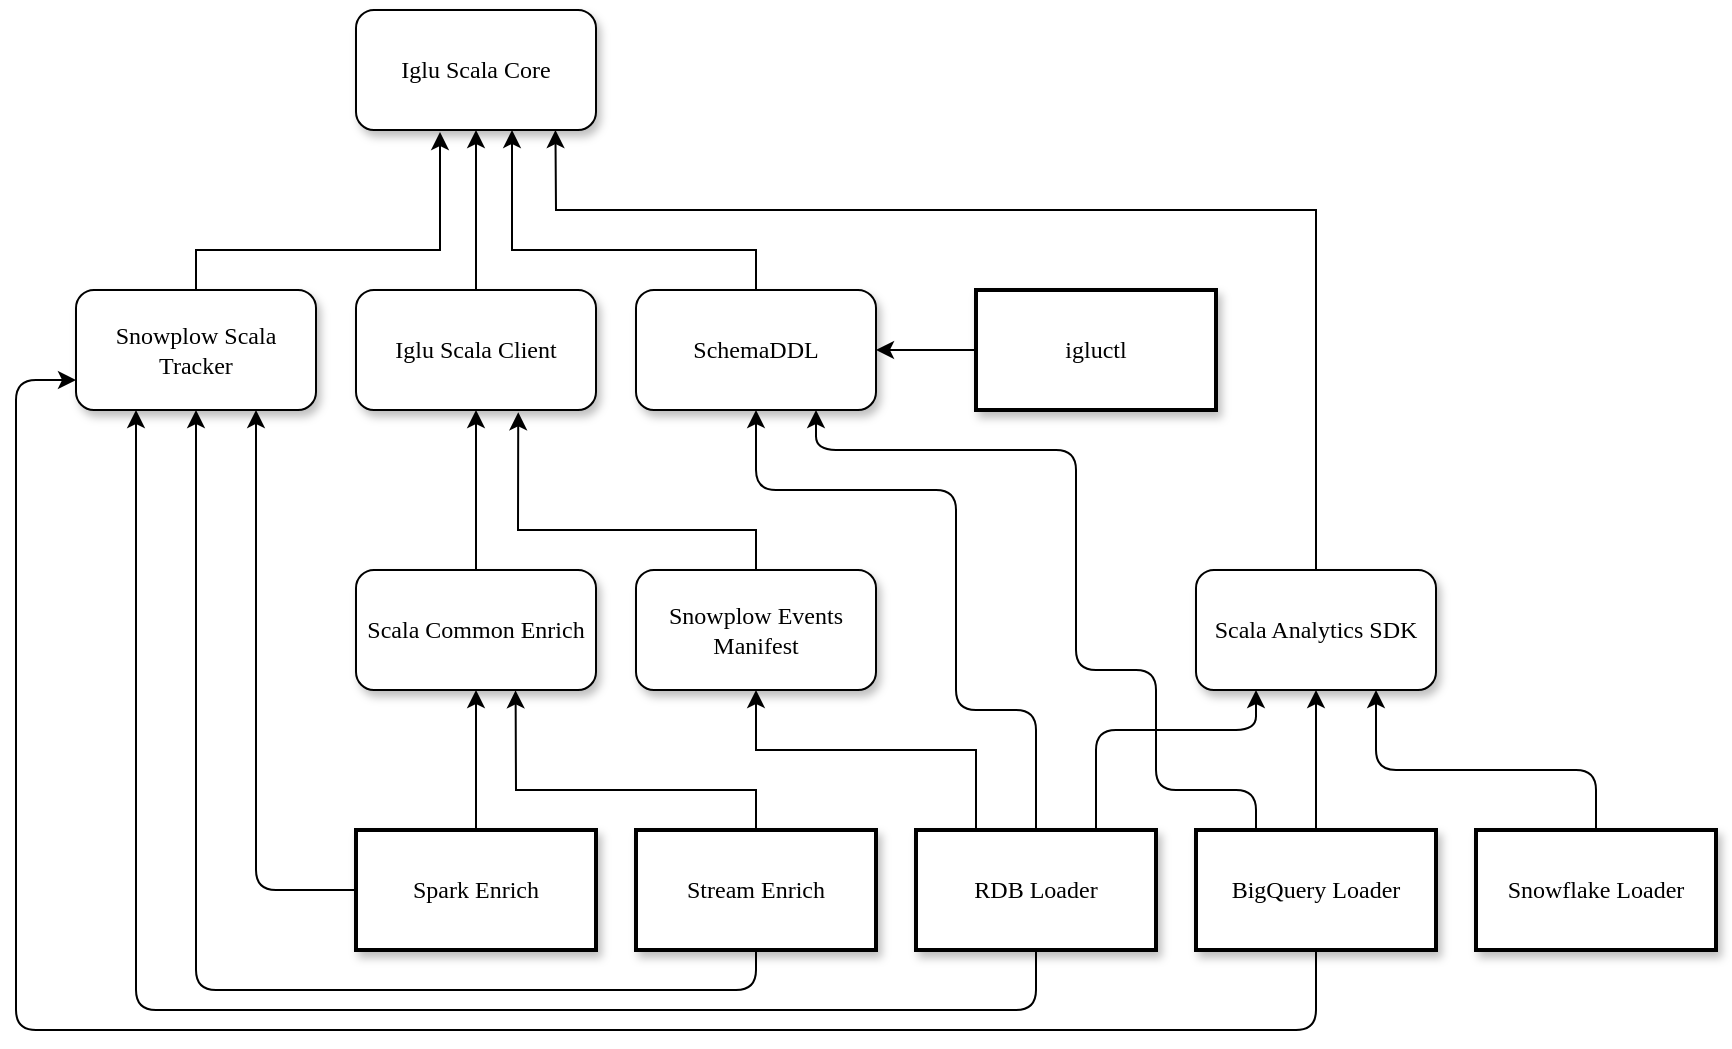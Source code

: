 <mxfile version="11.3.1" type="device" pages="1"><diagram name="Page-1" id="10a91c8b-09ff-31b1-d368-03940ed4cc9e"><mxGraphModel dx="1395" dy="915" grid="1" gridSize="10" guides="1" tooltips="1" connect="1" arrows="1" fold="1" page="1" pageScale="1" pageWidth="1100" pageHeight="850" background="#ffffff" math="0" shadow="0"><root><mxCell id="0"/><mxCell id="1" parent="0"/><mxCell id="62893188c0fa7362-1" value="&lt;div&gt;Iglu Scala Core&lt;/div&gt;" style="whiteSpace=wrap;html=1;rounded=1;shadow=1;labelBackgroundColor=none;strokeColor=#000000;strokeWidth=1;fillColor=#ffffff;fontFamily=Verdana;fontSize=12;fontColor=#000000;align=center;" parent="1" vertex="1"><mxGeometry x="610" y="30" width="120" height="60" as="geometry"/></mxCell><mxCell id="4FRu0Q0DHk_6q8wfrWOr-17" style="edgeStyle=orthogonalEdgeStyle;rounded=0;orthogonalLoop=1;jettySize=auto;html=1;exitX=0.5;exitY=0;exitDx=0;exitDy=0;entryX=0.5;entryY=1;entryDx=0;entryDy=0;" edge="1" parent="1" source="62893188c0fa7362-2" target="62893188c0fa7362-1"><mxGeometry relative="1" as="geometry"/></mxCell><mxCell id="62893188c0fa7362-2" value="Iglu Scala Client" style="whiteSpace=wrap;html=1;rounded=1;shadow=1;labelBackgroundColor=none;strokeColor=#000000;strokeWidth=1;fillColor=#ffffff;fontFamily=Verdana;fontSize=12;fontColor=#000000;align=center;" parent="1" vertex="1"><mxGeometry x="610" y="170" width="120" height="60" as="geometry"/></mxCell><mxCell id="62893188c0fa7362-3" value="SchemaDDL" style="whiteSpace=wrap;html=1;rounded=1;shadow=1;labelBackgroundColor=none;strokeColor=#000000;strokeWidth=1;fillColor=#ffffff;fontFamily=Verdana;fontSize=12;fontColor=#000000;align=center;" parent="1" vertex="1"><mxGeometry x="750" y="170" width="120" height="60" as="geometry"/></mxCell><mxCell id="62893188c0fa7362-10" value="BigQuery Loader" style="whiteSpace=wrap;html=1;rounded=0;shadow=1;labelBackgroundColor=none;strokeColor=#000000;strokeWidth=2;fillColor=#ffffff;fontFamily=Verdana;fontSize=12;fontColor=#000000;align=center;" parent="1" vertex="1"><mxGeometry x="1030" y="440" width="120" height="60" as="geometry"/></mxCell><mxCell id="62893188c0fa7362-11" value="RDB Loader" style="whiteSpace=wrap;html=1;rounded=0;shadow=1;labelBackgroundColor=none;strokeColor=#000000;strokeWidth=2;fillColor=#ffffff;fontFamily=Verdana;fontSize=12;fontColor=#000000;align=center;" parent="1" vertex="1"><mxGeometry x="890" y="440" width="120" height="60" as="geometry"/></mxCell><mxCell id="62893188c0fa7362-20" value="Spark Enrich" style="whiteSpace=wrap;html=1;rounded=0;shadow=1;labelBackgroundColor=none;strokeColor=#000000;strokeWidth=2;fillColor=#ffffff;fontFamily=Verdana;fontSize=12;fontColor=#000000;align=center;" parent="1" vertex="1"><mxGeometry x="610" y="440" width="120" height="60" as="geometry"/></mxCell><mxCell id="62893188c0fa7362-21" value="Stream Enrich" style="whiteSpace=wrap;html=1;rounded=0;shadow=1;labelBackgroundColor=none;strokeColor=#000000;strokeWidth=2;fillColor=#ffffff;fontFamily=Verdana;fontSize=12;fontColor=#000000;align=center;" parent="1" vertex="1"><mxGeometry x="750" y="440" width="120" height="60" as="geometry"/></mxCell><mxCell id="4FRu0Q0DHk_6q8wfrWOr-1" value="igluctl" style="whiteSpace=wrap;html=1;rounded=0;shadow=1;labelBackgroundColor=none;strokeColor=#000000;strokeWidth=2;fillColor=#ffffff;fontFamily=Verdana;fontSize=12;fontColor=#000000;align=center;" vertex="1" parent="1"><mxGeometry x="920" y="170" width="120" height="60" as="geometry"/></mxCell><mxCell id="4FRu0Q0DHk_6q8wfrWOr-5" value="Scala Analytics SDK" style="whiteSpace=wrap;html=1;rounded=1;shadow=1;labelBackgroundColor=none;strokeColor=#000000;strokeWidth=1;fillColor=#ffffff;fontFamily=Verdana;fontSize=12;fontColor=#000000;align=center;" vertex="1" parent="1"><mxGeometry x="1030" y="310" width="120" height="60" as="geometry"/></mxCell><mxCell id="4FRu0Q0DHk_6q8wfrWOr-8" value="Snowplow Scala Tracker" style="whiteSpace=wrap;html=1;rounded=1;shadow=1;labelBackgroundColor=none;strokeColor=#000000;strokeWidth=1;fillColor=#ffffff;fontFamily=Verdana;fontSize=12;fontColor=#000000;align=center;" vertex="1" parent="1"><mxGeometry x="470" y="170" width="120" height="60" as="geometry"/></mxCell><mxCell id="4FRu0Q0DHk_6q8wfrWOr-9" value="Snowflake Loader" style="whiteSpace=wrap;html=1;rounded=0;shadow=1;labelBackgroundColor=none;strokeColor=#000000;strokeWidth=2;fillColor=#ffffff;fontFamily=Verdana;fontSize=12;fontColor=#000000;align=center;" vertex="1" parent="1"><mxGeometry x="1170" y="440" width="120" height="60" as="geometry"/></mxCell><mxCell id="4FRu0Q0DHk_6q8wfrWOr-10" value="Snowplow Events Manifest" style="whiteSpace=wrap;html=1;rounded=1;shadow=1;labelBackgroundColor=none;strokeColor=#000000;strokeWidth=1;fillColor=#ffffff;fontFamily=Verdana;fontSize=12;fontColor=#000000;align=center;" vertex="1" parent="1"><mxGeometry x="750" y="310" width="120" height="60" as="geometry"/></mxCell><mxCell id="4FRu0Q0DHk_6q8wfrWOr-12" value="Scala Common Enrich" style="whiteSpace=wrap;html=1;rounded=1;shadow=1;labelBackgroundColor=none;strokeColor=#000000;strokeWidth=1;fillColor=#ffffff;fontFamily=Verdana;fontSize=12;fontColor=#000000;align=center;" vertex="1" parent="1"><mxGeometry x="610" y="310" width="120" height="60" as="geometry"/></mxCell><mxCell id="4FRu0Q0DHk_6q8wfrWOr-26" value="" style="endArrow=classic;html=1;exitX=0.5;exitY=0;exitDx=0;exitDy=0;jumpStyle=none;rounded=0;" edge="1" parent="1" source="62893188c0fa7362-3"><mxGeometry width="50" height="50" relative="1" as="geometry"><mxPoint x="650" y="150" as="sourcePoint"/><mxPoint x="688" y="90" as="targetPoint"/><Array as="points"><mxPoint x="810" y="150"/><mxPoint x="688" y="150"/></Array></mxGeometry></mxCell><mxCell id="4FRu0Q0DHk_6q8wfrWOr-27" value="" style="endArrow=classic;html=1;exitX=0.5;exitY=0;exitDx=0;exitDy=0;rounded=0;entryX=0.831;entryY=1;entryDx=0;entryDy=0;entryPerimeter=0;" edge="1" parent="1" source="4FRu0Q0DHk_6q8wfrWOr-5" target="62893188c0fa7362-1"><mxGeometry width="50" height="50" relative="1" as="geometry"><mxPoint x="960" y="160" as="sourcePoint"/><mxPoint x="760" y="100" as="targetPoint"/><Array as="points"><mxPoint x="1090" y="130"/><mxPoint x="710" y="130"/></Array></mxGeometry></mxCell><mxCell id="4FRu0Q0DHk_6q8wfrWOr-28" value="" style="endArrow=classic;html=1;entryX=0.35;entryY=1.017;entryDx=0;entryDy=0;entryPerimeter=0;exitX=0.5;exitY=0;exitDx=0;exitDy=0;rounded=0;" edge="1" parent="1" source="4FRu0Q0DHk_6q8wfrWOr-8" target="62893188c0fa7362-1"><mxGeometry width="50" height="50" relative="1" as="geometry"><mxPoint x="280" y="220" as="sourcePoint"/><mxPoint x="330" y="170" as="targetPoint"/><Array as="points"><mxPoint x="530" y="150"/><mxPoint x="652" y="150"/></Array></mxGeometry></mxCell><mxCell id="4FRu0Q0DHk_6q8wfrWOr-29" value="" style="endArrow=classic;html=1;exitX=0.5;exitY=0;exitDx=0;exitDy=0;" edge="1" parent="1" source="4FRu0Q0DHk_6q8wfrWOr-12"><mxGeometry width="50" height="50" relative="1" as="geometry"><mxPoint x="620" y="280" as="sourcePoint"/><mxPoint x="670" y="230" as="targetPoint"/></mxGeometry></mxCell><mxCell id="4FRu0Q0DHk_6q8wfrWOr-30" value="" style="endArrow=classic;html=1;rounded=0;exitX=0.5;exitY=0;exitDx=0;exitDy=0;entryX=0.676;entryY=1.019;entryDx=0;entryDy=0;entryPerimeter=0;" edge="1" parent="1" source="4FRu0Q0DHk_6q8wfrWOr-10" target="62893188c0fa7362-2"><mxGeometry width="50" height="50" relative="1" as="geometry"><mxPoint x="600" y="280" as="sourcePoint"/><mxPoint x="650" y="230" as="targetPoint"/><Array as="points"><mxPoint x="810" y="290"/><mxPoint x="691" y="290"/></Array></mxGeometry></mxCell><mxCell id="4FRu0Q0DHk_6q8wfrWOr-31" value="" style="endArrow=classic;html=1;entryX=0.5;entryY=1;entryDx=0;entryDy=0;" edge="1" parent="1" source="62893188c0fa7362-20" target="4FRu0Q0DHk_6q8wfrWOr-12"><mxGeometry width="50" height="50" relative="1" as="geometry"><mxPoint x="500" y="460" as="sourcePoint"/><mxPoint x="550" y="410" as="targetPoint"/></mxGeometry></mxCell><mxCell id="4FRu0Q0DHk_6q8wfrWOr-32" value="" style="endArrow=classic;html=1;exitX=0.5;exitY=0;exitDx=0;exitDy=0;entryX=0.665;entryY=1.003;entryDx=0;entryDy=0;entryPerimeter=0;rounded=0;" edge="1" parent="1" source="62893188c0fa7362-21" target="4FRu0Q0DHk_6q8wfrWOr-12"><mxGeometry width="50" height="50" relative="1" as="geometry"><mxPoint x="520" y="450" as="sourcePoint"/><mxPoint x="690" y="390" as="targetPoint"/><Array as="points"><mxPoint x="810" y="420"/><mxPoint x="690" y="420"/></Array></mxGeometry></mxCell><mxCell id="4FRu0Q0DHk_6q8wfrWOr-33" value="" style="endArrow=classic;html=1;entryX=0.5;entryY=1;entryDx=0;entryDy=0;rounded=0;exitX=0.25;exitY=0;exitDx=0;exitDy=0;" edge="1" parent="1" source="62893188c0fa7362-11" target="4FRu0Q0DHk_6q8wfrWOr-10"><mxGeometry width="50" height="50" relative="1" as="geometry"><mxPoint x="920" y="420" as="sourcePoint"/><mxPoint x="430" y="440" as="targetPoint"/><Array as="points"><mxPoint x="920" y="400"/><mxPoint x="810" y="400"/></Array></mxGeometry></mxCell><mxCell id="4FRu0Q0DHk_6q8wfrWOr-34" value="" style="endArrow=classic;html=1;entryX=0.5;entryY=1;entryDx=0;entryDy=0;rounded=1;exitX=0.5;exitY=0;exitDx=0;exitDy=0;" edge="1" parent="1" source="62893188c0fa7362-11" target="62893188c0fa7362-3"><mxGeometry width="50" height="50" relative="1" as="geometry"><mxPoint x="950" y="410" as="sourcePoint"/><mxPoint x="980" y="310" as="targetPoint"/><Array as="points"><mxPoint x="950" y="380"/><mxPoint x="910" y="380"/><mxPoint x="910" y="270"/><mxPoint x="810" y="270"/></Array></mxGeometry></mxCell><mxCell id="4FRu0Q0DHk_6q8wfrWOr-35" value="" style="endArrow=classic;html=1;entryX=0.25;entryY=1;entryDx=0;entryDy=0;exitX=0.75;exitY=0;exitDx=0;exitDy=0;" edge="1" parent="1" source="62893188c0fa7362-11" target="4FRu0Q0DHk_6q8wfrWOr-5"><mxGeometry width="50" height="50" relative="1" as="geometry"><mxPoint x="970" y="390" as="sourcePoint"/><mxPoint x="1130" y="520" as="targetPoint"/><Array as="points"><mxPoint x="980" y="390"/><mxPoint x="1060" y="390"/></Array></mxGeometry></mxCell><mxCell id="4FRu0Q0DHk_6q8wfrWOr-41" value="" style="endArrow=classic;html=1;entryX=0.5;entryY=1;entryDx=0;entryDy=0;exitX=0.5;exitY=0;exitDx=0;exitDy=0;" edge="1" parent="1" source="62893188c0fa7362-10" target="4FRu0Q0DHk_6q8wfrWOr-5"><mxGeometry width="50" height="50" relative="1" as="geometry"><mxPoint x="550" y="660" as="sourcePoint"/><mxPoint x="600" y="610" as="targetPoint"/></mxGeometry></mxCell><mxCell id="4FRu0Q0DHk_6q8wfrWOr-42" value="" style="endArrow=classic;html=1;entryX=0.75;entryY=1;entryDx=0;entryDy=0;exitX=0.5;exitY=0;exitDx=0;exitDy=0;" edge="1" parent="1" source="4FRu0Q0DHk_6q8wfrWOr-9" target="4FRu0Q0DHk_6q8wfrWOr-5"><mxGeometry width="50" height="50" relative="1" as="geometry"><mxPoint x="470" y="580" as="sourcePoint"/><mxPoint x="520" y="530" as="targetPoint"/><Array as="points"><mxPoint x="1230" y="410"/><mxPoint x="1120" y="410"/></Array></mxGeometry></mxCell><mxCell id="4FRu0Q0DHk_6q8wfrWOr-45" value="" style="endArrow=classic;html=1;exitX=0;exitY=0.5;exitDx=0;exitDy=0;entryX=0.75;entryY=1;entryDx=0;entryDy=0;" edge="1" parent="1" source="62893188c0fa7362-20" target="4FRu0Q0DHk_6q8wfrWOr-8"><mxGeometry width="50" height="50" relative="1" as="geometry"><mxPoint x="470" y="580" as="sourcePoint"/><mxPoint x="560" y="260" as="targetPoint"/><Array as="points"><mxPoint x="560" y="470"/></Array></mxGeometry></mxCell><mxCell id="4FRu0Q0DHk_6q8wfrWOr-46" value="" style="endArrow=classic;html=1;entryX=0.5;entryY=1;entryDx=0;entryDy=0;exitX=0.5;exitY=1;exitDx=0;exitDy=0;" edge="1" parent="1" source="62893188c0fa7362-21" target="4FRu0Q0DHk_6q8wfrWOr-8"><mxGeometry width="50" height="50" relative="1" as="geometry"><mxPoint x="750" y="520" as="sourcePoint"/><mxPoint x="430" y="310" as="targetPoint"/><Array as="points"><mxPoint x="810" y="520"/><mxPoint x="530" y="520"/></Array></mxGeometry></mxCell><mxCell id="4FRu0Q0DHk_6q8wfrWOr-47" value="" style="endArrow=classic;html=1;entryX=0.25;entryY=1;entryDx=0;entryDy=0;exitX=0.5;exitY=1;exitDx=0;exitDy=0;" edge="1" parent="1" source="62893188c0fa7362-11" target="4FRu0Q0DHk_6q8wfrWOr-8"><mxGeometry width="50" height="50" relative="1" as="geometry"><mxPoint x="960" y="530" as="sourcePoint"/><mxPoint x="520" y="550" as="targetPoint"/><Array as="points"><mxPoint x="950" y="530"/><mxPoint x="500" y="530"/></Array></mxGeometry></mxCell><mxCell id="4FRu0Q0DHk_6q8wfrWOr-48" value="" style="endArrow=classic;html=1;entryX=0;entryY=0.75;entryDx=0;entryDy=0;exitX=0.5;exitY=1;exitDx=0;exitDy=0;" edge="1" parent="1" source="62893188c0fa7362-10" target="4FRu0Q0DHk_6q8wfrWOr-8"><mxGeometry width="50" height="50" relative="1" as="geometry"><mxPoint x="1070" y="550" as="sourcePoint"/><mxPoint x="420" y="290" as="targetPoint"/><Array as="points"><mxPoint x="1090" y="540"/><mxPoint x="440" y="540"/><mxPoint x="440" y="215"/></Array></mxGeometry></mxCell><mxCell id="4FRu0Q0DHk_6q8wfrWOr-49" value="" style="endArrow=classic;html=1;entryX=1;entryY=0.5;entryDx=0;entryDy=0;exitX=0;exitY=0.5;exitDx=0;exitDy=0;" edge="1" parent="1" source="4FRu0Q0DHk_6q8wfrWOr-1" target="62893188c0fa7362-3"><mxGeometry width="50" height="50" relative="1" as="geometry"><mxPoint x="430" y="620" as="sourcePoint"/><mxPoint x="480" y="570" as="targetPoint"/></mxGeometry></mxCell><mxCell id="4FRu0Q0DHk_6q8wfrWOr-50" value="" style="endArrow=classic;html=1;entryX=0.75;entryY=1;entryDx=0;entryDy=0;exitX=0.25;exitY=0;exitDx=0;exitDy=0;" edge="1" parent="1" source="62893188c0fa7362-10" target="62893188c0fa7362-3"><mxGeometry width="50" height="50" relative="1" as="geometry"><mxPoint x="970" y="390" as="sourcePoint"/><mxPoint x="880" y="230" as="targetPoint"/><Array as="points"><mxPoint x="1060" y="420"/><mxPoint x="1010" y="420"/><mxPoint x="1010" y="360"/><mxPoint x="970" y="360"/><mxPoint x="970" y="250"/><mxPoint x="840" y="250"/></Array></mxGeometry></mxCell></root></mxGraphModel></diagram></mxfile>